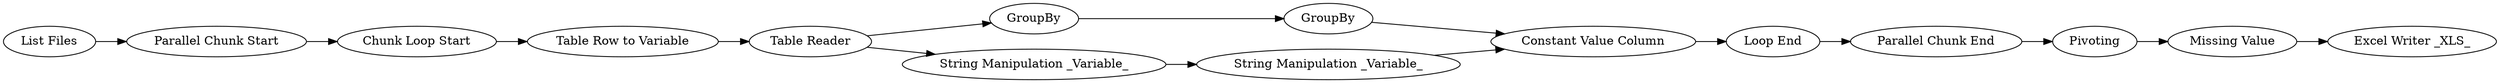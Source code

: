 digraph {
	525 -> 524
	529 -> 523
	528 -> 527
	522 -> 525
	530 -> 529
	524 -> 526
	521 -> 533
	523 -> 524
	527 -> 531
	526 -> 521
	533 -> 532
	531 -> 520
	520 -> 530
	530 -> 522
	532 -> 534
	525 [label="String Manipulation _Variable_"]
	531 [label="Chunk Loop Start"]
	533 [label=Pivoting]
	520 [label="Table Row to Variable"]
	528 [label="List Files"]
	526 [label="Loop End"]
	529 [label=GroupBy]
	521 [label="Parallel Chunk End"]
	524 [label="Constant Value Column"]
	522 [label="String Manipulation _Variable_"]
	527 [label="Parallel Chunk Start"]
	534 [label="Excel Writer _XLS_"]
	532 [label="Missing Value"]
	530 [label="Table Reader"]
	523 [label=GroupBy]
	rankdir=LR
}
